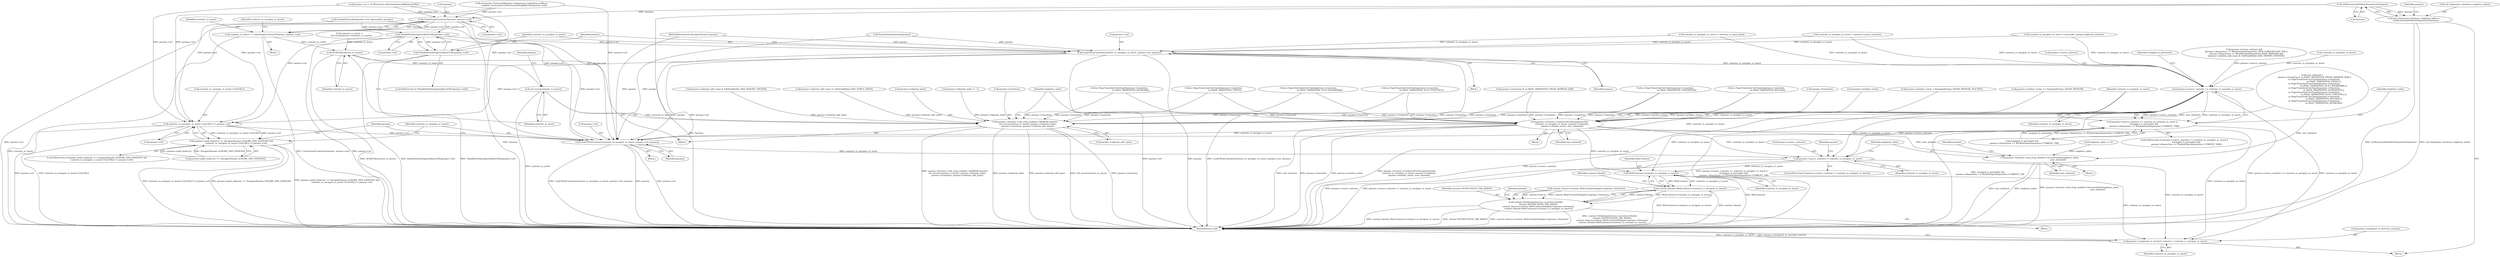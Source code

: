 digraph "0_Chrome_c552cd7b8a0862f6b3c8c6a07f98bda3721101eb_0@pointer" {
"1000218" [label="(Call,GetBrowserAndTabForDisposition(*params))"];
"1000212" [label="(Call,std::tie(params->browser, singleton_index) =\n      GetBrowserAndTabForDisposition(*params))"];
"1000419" [label="(Call,CreateTargetContents(*params, params->url))"];
"1000417" [label="(Call,contents_to_insert = CreateTargetContents(*params, params->url))"];
"1000543" [label="(Call,DCHECK(contents_to_insert))"];
"1000546" [label="(Call,std::move(contents_to_insert))"];
"1000545" [label="(Call,params->browser->tab_strip_model()->AddWebContents(\n        std::move(contents_to_insert), params->tabstrip_index,\n        params->transition, params->tabstrip_add_types))"];
"1000464" [label="(Call,HandleNonNavigationAboutURL(params->url))"];
"1000463" [label="(Call,!HandleNonNavigationAboutURL(params->url))"];
"1000469" [label="(Call,LoadURLInContents(contents_to_navigate_or_insert, params->url, params))"];
"1000502" [label="(Call,params->source_contents == contents_to_navigate_or_insert)"];
"1000501" [label="(Call,params->source_contents == contents_to_navigate_or_insert ||\n      (swapped_in_prerender &&\n       params->disposition == WindowOpenDisposition::CURRENT_TAB))"];
"1000515" [label="(Call,params->browser->UpdateUIForNavigationInTab(\n        contents_to_navigate_or_insert, params->transition,\n        params->window_action, user_initiated))"];
"1000599" [label="(Call,LoadURLInContents(contents_to_navigate_or_insert, params->url, params))"];
"1000606" [label="(Call,params->source_contents != contents_to_navigate_or_insert)"];
"1000657" [label="(Call,WebContents>(contents_to_navigate_or_insert))"];
"1000655" [label="(Call,content::Details<WebContents>(contents_to_navigate_or_insert))"];
"1000646" [label="(Call,content::NotificationService::current()->Notify(\n        chrome::NOTIFICATION_TAB_ADDED,\n        content::Source<content::WebContentsDelegate>(params->browser),\n        content::Details<WebContents>(contents_to_navigate_or_insert)))"];
"1000660" [label="(Call,params->navigated_or_inserted_contents = contents_to_navigate_or_insert)"];
"1000612" [label="(Call,params->browser->tab_strip_model()->ActivateTabAt(singleton_index,\n                                                        user_initiated))"];
"1000593" [label="(Call,contents_to_navigate_or_insert->GetURL() != params->url)"];
"1000587" [label="(Call,params->path_behavior == NavigateParams::IGNORE_AND_NAVIGATE &&\n               contents_to_navigate_or_insert->GetURL() != params->url)"];
"1000422" [label="(Call,params->url)"];
"1000419" [label="(Call,CreateTargetContents(*params, params->url))"];
"1000605" [label="(ControlStructure,if (params->source_contents != contents_to_navigate_or_insert))"];
"1000365" [label="(Call,ui::PageTransitionCoreTypeIs(params->transition,\n                                   ui::PAGE_TRANSITION_TYPED))"];
"1000588" [label="(Call,params->path_behavior == NavigateParams::IGNORE_AND_NAVIGATE)"];
"1000606" [label="(Call,params->source_contents != contents_to_navigate_or_insert)"];
"1000532" [label="(Call,params->tabstrip_index != -1)"];
"1000212" [label="(Call,std::tie(params->browser, singleton_index) =\n      GetBrowserAndTabForDisposition(*params))"];
"1000551" [label="(Call,params->transition)"];
"1000218" [label="(Call,GetBrowserAndTabForDisposition(*params))"];
"1000356" [label="(Call,user_initiated =\n      params->transition & ui::PAGE_TRANSITION_FROM_ADDRESS_BAR ||\n      ui::PageTransitionCoreTypeIs(params->transition,\n                                   ui::PAGE_TRANSITION_TYPED) ||\n      ui::PageTransitionCoreTypeIs(params->transition,\n                                   ui::PAGE_TRANSITION_AUTO_BOOKMARK) ||\n      ui::PageTransitionCoreTypeIs(params->transition,\n                                   ui::PAGE_TRANSITION_GENERATED) ||\n      ui::PageTransitionCoreTypeIs(params->transition,\n                                   ui::PAGE_TRANSITION_AUTO_TOPLEVEL) ||\n      ui::PageTransitionCoreTypeIs(params->transition,\n                                   ui::PAGE_TRANSITION_RELOAD) ||\n      ui::PageTransitionCoreTypeIs(params->transition,\n                                   ui::PAGE_TRANSITION_KEYWORD))"];
"1000507" [label="(Call,swapped_in_prerender &&\n       params->disposition == WindowOpenDisposition::CURRENT_TAB)"];
"1000377" [label="(Call,ui::PageTransitionCoreTypeIs(params->transition,\n                                   ui::PAGE_TRANSITION_GENERATED))"];
"1000523" [label="(Identifier,user_initiated)"];
"1000608" [label="(Identifier,params)"];
"1000645" [label="(Block,)"];
"1000647" [label="(Identifier,chrome::NOTIFICATION_TAB_ADDED)"];
"1000611" [label="(Block,)"];
"1000601" [label="(Call,params->url)"];
"1000517" [label="(Call,params->transition)"];
"1000545" [label="(Call,params->browser->tab_strip_model()->AddWebContents(\n        std::move(contents_to_insert), params->tabstrip_index,\n        params->transition, params->tabstrip_add_types))"];
"1000434" [label="(Call,contents_to_navigate_or_insert = params->source_contents)"];
"1000538" [label="(Call,params->tabstrip_add_types |= TabStripModel::ADD_FORCE_INDEX)"];
"1000471" [label="(Call,params->url)"];
"1000527" [label="(Identifier,singleton_index)"];
"1000600" [label="(Identifier,contents_to_navigate_or_insert)"];
"1000508" [label="(Identifier,swapped_in_prerender)"];
"1000478" [label="(Call,params->source_contents &&\n      (params->disposition == WindowOpenDisposition::NEW_FOREGROUND_TAB ||\n       params->disposition == WindowOpenDisposition::NEW_WINDOW) &&\n      (params->tabstrip_add_types & TabStripModel::ADD_INHERIT_OPENER))"];
"1000516" [label="(Identifier,contents_to_navigate_or_insert)"];
"1000450" [label="(Call,contents_to_navigate_or_insert = prerender_params.replaced_contents)"];
"1000213" [label="(Call,std::tie(params->browser, singleton_index))"];
"1000224" [label="(Identifier,params)"];
"1000662" [label="(Identifier,params)"];
"1000474" [label="(Identifier,params)"];
"1000543" [label="(Call,DCHECK(contents_to_insert))"];
"1000657" [label="(Call,WebContents>(contents_to_navigate_or_insert))"];
"1000548" [label="(Call,params->tabstrip_index)"];
"1000544" [label="(Identifier,contents_to_insert)"];
"1000464" [label="(Call,HandleNonNavigationAboutURL(params->url))"];
"1000610" [label="(Identifier,contents_to_navigate_or_insert)"];
"1000371" [label="(Call,ui::PageTransitionCoreTypeIs(params->transition,\n                                   ui::PAGE_TRANSITION_AUTO_BOOKMARK))"];
"1000665" [label="(MethodReturn,void)"];
"1000646" [label="(Call,content::NotificationService::current()->Notify(\n        chrome::NOTIFICATION_TAB_ADDED,\n        content::Source<content::WebContentsDelegate>(params->browser),\n        content::Details<WebContents>(contents_to_navigate_or_insert)))"];
"1000520" [label="(Call,params->window_action)"];
"1000546" [label="(Call,std::move(contents_to_insert))"];
"1000359" [label="(Call,params->transition & ui::PAGE_TRANSITION_FROM_ADDRESS_BAR)"];
"1000416" [label="(Block,)"];
"1000613" [label="(Identifier,singleton_index)"];
"1000128" [label="(Call,extensions::ExtensionRegistry::Get(params->initiating_profile)->\n        enabled_extensions().GetExtensionOrAppByURL(params->url))"];
"1000648" [label="(Call,content::Source<content::WebContentsDelegate>(params->browser))"];
"1000470" [label="(Identifier,contents_to_navigate_or_insert)"];
"1000515" [label="(Call,params->browser->UpdateUIForNavigationInTab(\n        contents_to_navigate_or_insert, params->transition,\n        params->window_action, user_initiated))"];
"1000558" [label="(Call,singleton_index >= 0)"];
"1000502" [label="(Call,params->source_contents == contents_to_navigate_or_insert)"];
"1000514" [label="(Block,)"];
"1000425" [label="(Call,contents_to_navigate_or_insert = contents_to_insert.get())"];
"1000559" [label="(Identifier,singleton_index)"];
"1000309" [label="(Call,NormalizeDisposition(params))"];
"1000587" [label="(Call,params->path_behavior == NavigateParams::IGNORE_AND_NAVIGATE &&\n               contents_to_navigate_or_insert->GetURL() != params->url)"];
"1000594" [label="(Call,contents_to_navigate_or_insert->GetURL())"];
"1000554" [label="(Call,params->tabstrip_add_types)"];
"1000389" [label="(Call,ui::PageTransitionCoreTypeIs(params->transition,\n                                   ui::PAGE_TRANSITION_RELOAD))"];
"1000303" [label="(Call,contents_to_insert =\n      std::move(params->contents_to_insert))"];
"1000394" [label="(Call,ui::PageTransitionCoreTypeIs(params->transition,\n                                   ui::PAGE_TRANSITION_KEYWORD))"];
"1000219" [label="(Call,*params)"];
"1000383" [label="(Call,ui::PageTransitionCoreTypeIs(params->transition,\n                                   ui::PAGE_TRANSITION_AUTO_TOPLEVEL))"];
"1000607" [label="(Call,params->source_contents)"];
"1000480" [label="(Identifier,params)"];
"1000595" [label="(Call,params->url)"];
"1000417" [label="(Call,contents_to_insert = CreateTargetContents(*params, params->url))"];
"1000586" [label="(ControlStructure,if (params->path_behavior == NavigateParams::IGNORE_AND_NAVIGATE &&\n               contents_to_navigate_or_insert->GetURL() != params->url))"];
"1000469" [label="(Call,LoadURLInContents(contents_to_navigate_or_insert, params->url, params))"];
"1000549" [label="(Identifier,params)"];
"1000593" [label="(Call,contents_to_navigate_or_insert->GetURL() != params->url)"];
"1000612" [label="(Call,params->browser->tab_strip_model()->ActivateTabAt(singleton_index,\n                                                        user_initiated))"];
"1000604" [label="(Identifier,params)"];
"1000530" [label="(Block,)"];
"1000642" [label="(Identifier,params)"];
"1000465" [label="(Call,params->url)"];
"1000614" [label="(Identifier,user_initiated)"];
"1000404" [label="(Call,!contents_to_navigate_or_insert)"];
"1000656" [label="(Identifier,content::Details)"];
"1000102" [label="(Block,)"];
"1000618" [label="(Identifier,params)"];
"1000494" [label="(Call,params->tabstrip_add_types & TabStripModel::ADD_INHERIT_OPENER)"];
"1000500" [label="(ControlStructure,if (params->source_contents == contents_to_navigate_or_insert ||\n      (swapped_in_prerender &&\n       params->disposition == WindowOpenDisposition::CURRENT_TAB)))"];
"1000599" [label="(Call,LoadURLInContents(contents_to_navigate_or_insert, params->url, params))"];
"1000462" [label="(ControlStructure,if (!HandleNonNavigationAboutURL(params->url)))"];
"1000659" [label="(Identifier,contents_to_navigate_or_insert)"];
"1000664" [label="(Identifier,contents_to_navigate_or_insert)"];
"1000660" [label="(Call,params->navigated_or_inserted_contents = contents_to_navigate_or_insert)"];
"1000101" [label="(MethodParameterIn,NavigateParams* params)"];
"1000442" [label="(Call,SwapInPrerender(params->url, &prerender_params))"];
"1000506" [label="(Identifier,contents_to_navigate_or_insert)"];
"1000655" [label="(Call,content::Details<WebContents>(contents_to_navigate_or_insert))"];
"1000418" [label="(Identifier,contents_to_insert)"];
"1000136" [label="(Call,params->url = GURL(chrome::kExtensionInvalidRequestURL))"];
"1000463" [label="(Call,!HandleNonNavigationAboutURL(params->url))"];
"1000350" [label="(Call,params->window_action = NavigateParams::SHOW_WINDOW_INACTIVE)"];
"1000658" [label="(Identifier,WebContents)"];
"1000503" [label="(Call,params->source_contents)"];
"1000661" [label="(Call,params->navigated_or_inserted_contents)"];
"1000547" [label="(Identifier,contents_to_insert)"];
"1000468" [label="(Block,)"];
"1000426" [label="(Identifier,contents_to_navigate_or_insert)"];
"1000501" [label="(Call,params->source_contents == contents_to_navigate_or_insert ||\n      (swapped_in_prerender &&\n       params->disposition == WindowOpenDisposition::CURRENT_TAB))"];
"1000333" [label="(Call,params->window_action == NavigateParams::SHOW_WINDOW)"];
"1000420" [label="(Call,*params)"];
"1000598" [label="(Block,)"];
"1000218" -> "1000212"  [label="AST: "];
"1000218" -> "1000219"  [label="CFG: "];
"1000219" -> "1000218"  [label="AST: "];
"1000212" -> "1000218"  [label="CFG: "];
"1000218" -> "1000665"  [label="DDG: *params"];
"1000218" -> "1000212"  [label="DDG: *params"];
"1000218" -> "1000419"  [label="DDG: *params"];
"1000212" -> "1000102"  [label="AST: "];
"1000213" -> "1000212"  [label="AST: "];
"1000224" -> "1000212"  [label="CFG: "];
"1000212" -> "1000665"  [label="DDG: GetBrowserAndTabForDisposition(*params)"];
"1000212" -> "1000665"  [label="DDG: std::tie(params->browser, singleton_index)"];
"1000419" -> "1000417"  [label="AST: "];
"1000419" -> "1000422"  [label="CFG: "];
"1000420" -> "1000419"  [label="AST: "];
"1000422" -> "1000419"  [label="AST: "];
"1000417" -> "1000419"  [label="CFG: "];
"1000419" -> "1000665"  [label="DDG: *params"];
"1000419" -> "1000665"  [label="DDG: params->url"];
"1000419" -> "1000417"  [label="DDG: *params"];
"1000419" -> "1000417"  [label="DDG: params->url"];
"1000128" -> "1000419"  [label="DDG: params->url"];
"1000136" -> "1000419"  [label="DDG: params->url"];
"1000419" -> "1000464"  [label="DDG: params->url"];
"1000419" -> "1000593"  [label="DDG: params->url"];
"1000419" -> "1000599"  [label="DDG: params->url"];
"1000417" -> "1000416"  [label="AST: "];
"1000418" -> "1000417"  [label="AST: "];
"1000426" -> "1000417"  [label="CFG: "];
"1000417" -> "1000665"  [label="DDG: contents_to_insert"];
"1000417" -> "1000665"  [label="DDG: CreateTargetContents(*params, params->url)"];
"1000417" -> "1000543"  [label="DDG: contents_to_insert"];
"1000543" -> "1000530"  [label="AST: "];
"1000543" -> "1000544"  [label="CFG: "];
"1000544" -> "1000543"  [label="AST: "];
"1000547" -> "1000543"  [label="CFG: "];
"1000543" -> "1000665"  [label="DDG: DCHECK(contents_to_insert)"];
"1000303" -> "1000543"  [label="DDG: contents_to_insert"];
"1000543" -> "1000546"  [label="DDG: contents_to_insert"];
"1000546" -> "1000545"  [label="AST: "];
"1000546" -> "1000547"  [label="CFG: "];
"1000547" -> "1000546"  [label="AST: "];
"1000549" -> "1000546"  [label="CFG: "];
"1000546" -> "1000665"  [label="DDG: contents_to_insert"];
"1000546" -> "1000545"  [label="DDG: contents_to_insert"];
"1000545" -> "1000530"  [label="AST: "];
"1000545" -> "1000554"  [label="CFG: "];
"1000548" -> "1000545"  [label="AST: "];
"1000551" -> "1000545"  [label="AST: "];
"1000554" -> "1000545"  [label="AST: "];
"1000559" -> "1000545"  [label="CFG: "];
"1000545" -> "1000665"  [label="DDG: params->tabstrip_index"];
"1000545" -> "1000665"  [label="DDG: params->tabstrip_add_types"];
"1000545" -> "1000665"  [label="DDG: std::move(contents_to_insert)"];
"1000545" -> "1000665"  [label="DDG: params->transition"];
"1000545" -> "1000665"  [label="DDG: params->browser->tab_strip_model()->AddWebContents(\n        std::move(contents_to_insert), params->tabstrip_index,\n        params->transition, params->tabstrip_add_types)"];
"1000532" -> "1000545"  [label="DDG: params->tabstrip_index"];
"1000383" -> "1000545"  [label="DDG: params->transition"];
"1000365" -> "1000545"  [label="DDG: params->transition"];
"1000389" -> "1000545"  [label="DDG: params->transition"];
"1000371" -> "1000545"  [label="DDG: params->transition"];
"1000394" -> "1000545"  [label="DDG: params->transition"];
"1000359" -> "1000545"  [label="DDG: params->transition"];
"1000377" -> "1000545"  [label="DDG: params->transition"];
"1000494" -> "1000545"  [label="DDG: params->tabstrip_add_types"];
"1000538" -> "1000545"  [label="DDG: params->tabstrip_add_types"];
"1000464" -> "1000463"  [label="AST: "];
"1000464" -> "1000465"  [label="CFG: "];
"1000465" -> "1000464"  [label="AST: "];
"1000463" -> "1000464"  [label="CFG: "];
"1000464" -> "1000665"  [label="DDG: params->url"];
"1000464" -> "1000463"  [label="DDG: params->url"];
"1000442" -> "1000464"  [label="DDG: params->url"];
"1000464" -> "1000469"  [label="DDG: params->url"];
"1000464" -> "1000593"  [label="DDG: params->url"];
"1000464" -> "1000599"  [label="DDG: params->url"];
"1000463" -> "1000462"  [label="AST: "];
"1000470" -> "1000463"  [label="CFG: "];
"1000480" -> "1000463"  [label="CFG: "];
"1000463" -> "1000665"  [label="DDG: !HandleNonNavigationAboutURL(params->url)"];
"1000463" -> "1000665"  [label="DDG: HandleNonNavigationAboutURL(params->url)"];
"1000469" -> "1000468"  [label="AST: "];
"1000469" -> "1000474"  [label="CFG: "];
"1000470" -> "1000469"  [label="AST: "];
"1000471" -> "1000469"  [label="AST: "];
"1000474" -> "1000469"  [label="AST: "];
"1000480" -> "1000469"  [label="CFG: "];
"1000469" -> "1000665"  [label="DDG: params"];
"1000469" -> "1000665"  [label="DDG: LoadURLInContents(contents_to_navigate_or_insert, params->url, params)"];
"1000469" -> "1000665"  [label="DDG: params->url"];
"1000425" -> "1000469"  [label="DDG: contents_to_navigate_or_insert"];
"1000434" -> "1000469"  [label="DDG: contents_to_navigate_or_insert"];
"1000450" -> "1000469"  [label="DDG: contents_to_navigate_or_insert"];
"1000309" -> "1000469"  [label="DDG: params"];
"1000101" -> "1000469"  [label="DDG: params"];
"1000469" -> "1000502"  [label="DDG: contents_to_navigate_or_insert"];
"1000469" -> "1000593"  [label="DDG: params->url"];
"1000469" -> "1000599"  [label="DDG: params->url"];
"1000469" -> "1000599"  [label="DDG: params"];
"1000502" -> "1000501"  [label="AST: "];
"1000502" -> "1000506"  [label="CFG: "];
"1000503" -> "1000502"  [label="AST: "];
"1000506" -> "1000502"  [label="AST: "];
"1000508" -> "1000502"  [label="CFG: "];
"1000501" -> "1000502"  [label="CFG: "];
"1000502" -> "1000665"  [label="DDG: params->source_contents"];
"1000502" -> "1000501"  [label="DDG: params->source_contents"];
"1000502" -> "1000501"  [label="DDG: contents_to_navigate_or_insert"];
"1000478" -> "1000502"  [label="DDG: params->source_contents"];
"1000404" -> "1000502"  [label="DDG: contents_to_navigate_or_insert"];
"1000425" -> "1000502"  [label="DDG: contents_to_navigate_or_insert"];
"1000434" -> "1000502"  [label="DDG: contents_to_navigate_or_insert"];
"1000450" -> "1000502"  [label="DDG: contents_to_navigate_or_insert"];
"1000502" -> "1000515"  [label="DDG: contents_to_navigate_or_insert"];
"1000502" -> "1000599"  [label="DDG: contents_to_navigate_or_insert"];
"1000502" -> "1000606"  [label="DDG: params->source_contents"];
"1000502" -> "1000606"  [label="DDG: contents_to_navigate_or_insert"];
"1000502" -> "1000657"  [label="DDG: contents_to_navigate_or_insert"];
"1000502" -> "1000660"  [label="DDG: contents_to_navigate_or_insert"];
"1000501" -> "1000500"  [label="AST: "];
"1000501" -> "1000507"  [label="CFG: "];
"1000507" -> "1000501"  [label="AST: "];
"1000516" -> "1000501"  [label="CFG: "];
"1000527" -> "1000501"  [label="CFG: "];
"1000501" -> "1000665"  [label="DDG: swapped_in_prerender &&\n       params->disposition == WindowOpenDisposition::CURRENT_TAB"];
"1000501" -> "1000665"  [label="DDG: params->source_contents == contents_to_navigate_or_insert"];
"1000501" -> "1000665"  [label="DDG: params->source_contents == contents_to_navigate_or_insert ||\n      (swapped_in_prerender &&\n       params->disposition == WindowOpenDisposition::CURRENT_TAB)"];
"1000507" -> "1000501"  [label="DDG: swapped_in_prerender"];
"1000507" -> "1000501"  [label="DDG: params->disposition == WindowOpenDisposition::CURRENT_TAB"];
"1000515" -> "1000514"  [label="AST: "];
"1000515" -> "1000523"  [label="CFG: "];
"1000516" -> "1000515"  [label="AST: "];
"1000517" -> "1000515"  [label="AST: "];
"1000520" -> "1000515"  [label="AST: "];
"1000523" -> "1000515"  [label="AST: "];
"1000559" -> "1000515"  [label="CFG: "];
"1000515" -> "1000665"  [label="DDG: params->window_action"];
"1000515" -> "1000665"  [label="DDG: params->browser->UpdateUIForNavigationInTab(\n        contents_to_navigate_or_insert, params->transition,\n        params->window_action, user_initiated)"];
"1000515" -> "1000665"  [label="DDG: user_initiated"];
"1000515" -> "1000665"  [label="DDG: params->transition"];
"1000383" -> "1000515"  [label="DDG: params->transition"];
"1000365" -> "1000515"  [label="DDG: params->transition"];
"1000389" -> "1000515"  [label="DDG: params->transition"];
"1000371" -> "1000515"  [label="DDG: params->transition"];
"1000394" -> "1000515"  [label="DDG: params->transition"];
"1000359" -> "1000515"  [label="DDG: params->transition"];
"1000377" -> "1000515"  [label="DDG: params->transition"];
"1000333" -> "1000515"  [label="DDG: params->window_action"];
"1000350" -> "1000515"  [label="DDG: params->window_action"];
"1000356" -> "1000515"  [label="DDG: user_initiated"];
"1000515" -> "1000599"  [label="DDG: contents_to_navigate_or_insert"];
"1000515" -> "1000606"  [label="DDG: contents_to_navigate_or_insert"];
"1000515" -> "1000612"  [label="DDG: user_initiated"];
"1000515" -> "1000657"  [label="DDG: contents_to_navigate_or_insert"];
"1000515" -> "1000660"  [label="DDG: contents_to_navigate_or_insert"];
"1000599" -> "1000598"  [label="AST: "];
"1000599" -> "1000604"  [label="CFG: "];
"1000600" -> "1000599"  [label="AST: "];
"1000601" -> "1000599"  [label="AST: "];
"1000604" -> "1000599"  [label="AST: "];
"1000608" -> "1000599"  [label="CFG: "];
"1000599" -> "1000665"  [label="DDG: LoadURLInContents(contents_to_navigate_or_insert, params->url, params)"];
"1000599" -> "1000665"  [label="DDG: params"];
"1000599" -> "1000665"  [label="DDG: params->url"];
"1000128" -> "1000599"  [label="DDG: params->url"];
"1000136" -> "1000599"  [label="DDG: params->url"];
"1000442" -> "1000599"  [label="DDG: params->url"];
"1000593" -> "1000599"  [label="DDG: params->url"];
"1000309" -> "1000599"  [label="DDG: params"];
"1000101" -> "1000599"  [label="DDG: params"];
"1000599" -> "1000606"  [label="DDG: contents_to_navigate_or_insert"];
"1000606" -> "1000605"  [label="AST: "];
"1000606" -> "1000610"  [label="CFG: "];
"1000607" -> "1000606"  [label="AST: "];
"1000610" -> "1000606"  [label="AST: "];
"1000613" -> "1000606"  [label="CFG: "];
"1000642" -> "1000606"  [label="CFG: "];
"1000606" -> "1000665"  [label="DDG: params->source_contents"];
"1000606" -> "1000665"  [label="DDG: params->source_contents != contents_to_navigate_or_insert"];
"1000606" -> "1000657"  [label="DDG: contents_to_navigate_or_insert"];
"1000606" -> "1000660"  [label="DDG: contents_to_navigate_or_insert"];
"1000657" -> "1000655"  [label="AST: "];
"1000657" -> "1000659"  [label="CFG: "];
"1000658" -> "1000657"  [label="AST: "];
"1000659" -> "1000657"  [label="AST: "];
"1000655" -> "1000657"  [label="CFG: "];
"1000657" -> "1000665"  [label="DDG: WebContents"];
"1000657" -> "1000655"  [label="DDG: WebContents"];
"1000657" -> "1000655"  [label="DDG: contents_to_navigate_or_insert"];
"1000657" -> "1000660"  [label="DDG: contents_to_navigate_or_insert"];
"1000655" -> "1000646"  [label="AST: "];
"1000656" -> "1000655"  [label="AST: "];
"1000646" -> "1000655"  [label="CFG: "];
"1000655" -> "1000665"  [label="DDG: content::Details"];
"1000655" -> "1000665"  [label="DDG: WebContents>(contents_to_navigate_or_insert)"];
"1000655" -> "1000646"  [label="DDG: content::Details"];
"1000655" -> "1000646"  [label="DDG: WebContents>(contents_to_navigate_or_insert)"];
"1000646" -> "1000645"  [label="AST: "];
"1000647" -> "1000646"  [label="AST: "];
"1000648" -> "1000646"  [label="AST: "];
"1000662" -> "1000646"  [label="CFG: "];
"1000646" -> "1000665"  [label="DDG: content::NotificationService::current()->Notify(\n        chrome::NOTIFICATION_TAB_ADDED,\n        content::Source<content::WebContentsDelegate>(params->browser),\n        content::Details<WebContents>(contents_to_navigate_or_insert))"];
"1000646" -> "1000665"  [label="DDG: content::Details<WebContents>(contents_to_navigate_or_insert)"];
"1000646" -> "1000665"  [label="DDG: chrome::NOTIFICATION_TAB_ADDED"];
"1000646" -> "1000665"  [label="DDG: content::Source<content::WebContentsDelegate>(params->browser)"];
"1000648" -> "1000646"  [label="DDG: content::Source"];
"1000648" -> "1000646"  [label="DDG: content::WebContentsDelegate>(params->browser)"];
"1000660" -> "1000102"  [label="AST: "];
"1000660" -> "1000664"  [label="CFG: "];
"1000661" -> "1000660"  [label="AST: "];
"1000664" -> "1000660"  [label="AST: "];
"1000665" -> "1000660"  [label="CFG: "];
"1000660" -> "1000665"  [label="DDG: contents_to_navigate_or_insert"];
"1000660" -> "1000665"  [label="DDG: params->navigated_or_inserted_contents"];
"1000612" -> "1000611"  [label="AST: "];
"1000612" -> "1000614"  [label="CFG: "];
"1000613" -> "1000612"  [label="AST: "];
"1000614" -> "1000612"  [label="AST: "];
"1000618" -> "1000612"  [label="CFG: "];
"1000612" -> "1000665"  [label="DDG: user_initiated"];
"1000612" -> "1000665"  [label="DDG: singleton_index"];
"1000612" -> "1000665"  [label="DDG: params->browser->tab_strip_model()->ActivateTabAt(singleton_index,\n                                                        user_initiated)"];
"1000558" -> "1000612"  [label="DDG: singleton_index"];
"1000356" -> "1000612"  [label="DDG: user_initiated"];
"1000593" -> "1000587"  [label="AST: "];
"1000593" -> "1000595"  [label="CFG: "];
"1000594" -> "1000593"  [label="AST: "];
"1000595" -> "1000593"  [label="AST: "];
"1000587" -> "1000593"  [label="CFG: "];
"1000593" -> "1000665"  [label="DDG: params->url"];
"1000593" -> "1000665"  [label="DDG: contents_to_navigate_or_insert->GetURL()"];
"1000593" -> "1000587"  [label="DDG: contents_to_navigate_or_insert->GetURL()"];
"1000593" -> "1000587"  [label="DDG: params->url"];
"1000128" -> "1000593"  [label="DDG: params->url"];
"1000136" -> "1000593"  [label="DDG: params->url"];
"1000442" -> "1000593"  [label="DDG: params->url"];
"1000587" -> "1000586"  [label="AST: "];
"1000587" -> "1000588"  [label="CFG: "];
"1000588" -> "1000587"  [label="AST: "];
"1000600" -> "1000587"  [label="CFG: "];
"1000608" -> "1000587"  [label="CFG: "];
"1000587" -> "1000665"  [label="DDG: params->path_behavior == NavigateParams::IGNORE_AND_NAVIGATE"];
"1000587" -> "1000665"  [label="DDG: params->path_behavior == NavigateParams::IGNORE_AND_NAVIGATE &&\n               contents_to_navigate_or_insert->GetURL() != params->url"];
"1000587" -> "1000665"  [label="DDG: contents_to_navigate_or_insert->GetURL() != params->url"];
"1000588" -> "1000587"  [label="DDG: params->path_behavior"];
"1000588" -> "1000587"  [label="DDG: NavigateParams::IGNORE_AND_NAVIGATE"];
}

